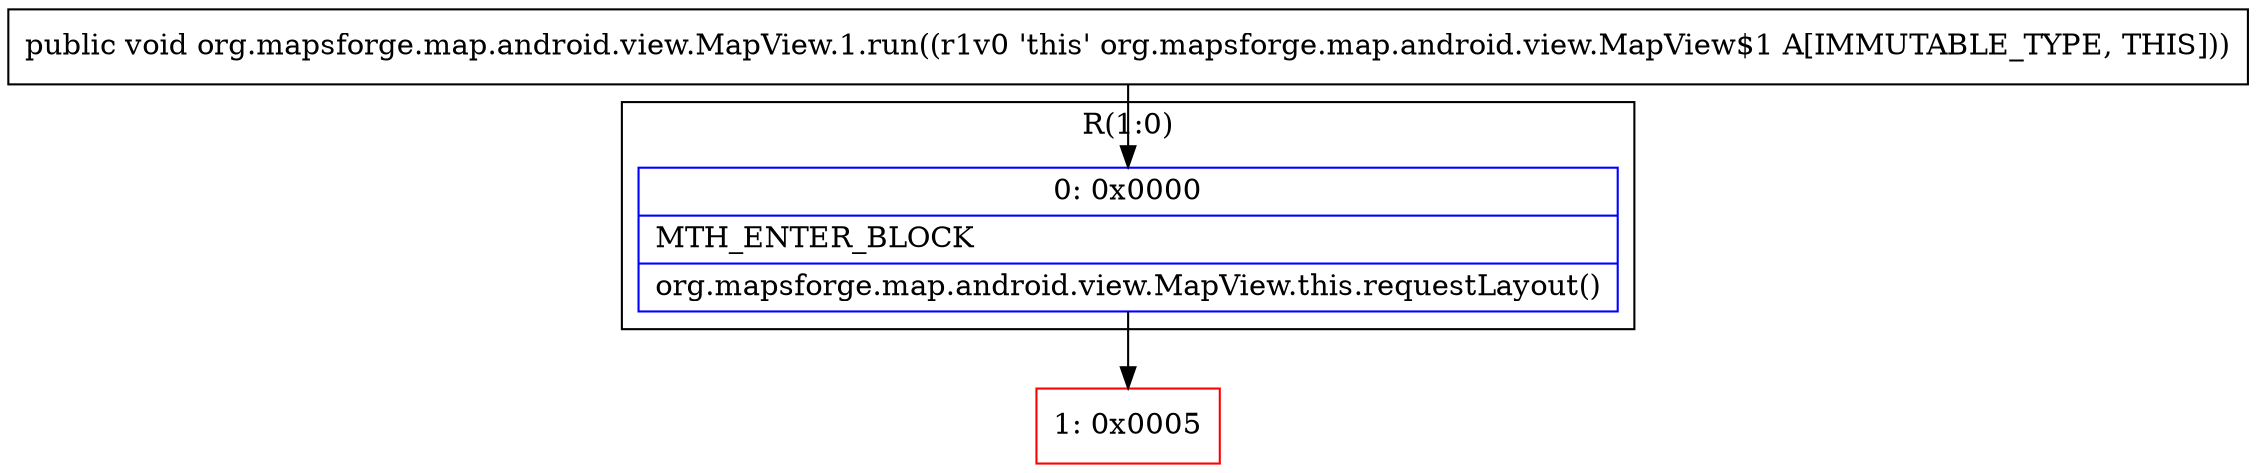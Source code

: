 digraph "CFG fororg.mapsforge.map.android.view.MapView.1.run()V" {
subgraph cluster_Region_1504911531 {
label = "R(1:0)";
node [shape=record,color=blue];
Node_0 [shape=record,label="{0\:\ 0x0000|MTH_ENTER_BLOCK\l|org.mapsforge.map.android.view.MapView.this.requestLayout()\l}"];
}
Node_1 [shape=record,color=red,label="{1\:\ 0x0005}"];
MethodNode[shape=record,label="{public void org.mapsforge.map.android.view.MapView.1.run((r1v0 'this' org.mapsforge.map.android.view.MapView$1 A[IMMUTABLE_TYPE, THIS])) }"];
MethodNode -> Node_0;
Node_0 -> Node_1;
}

